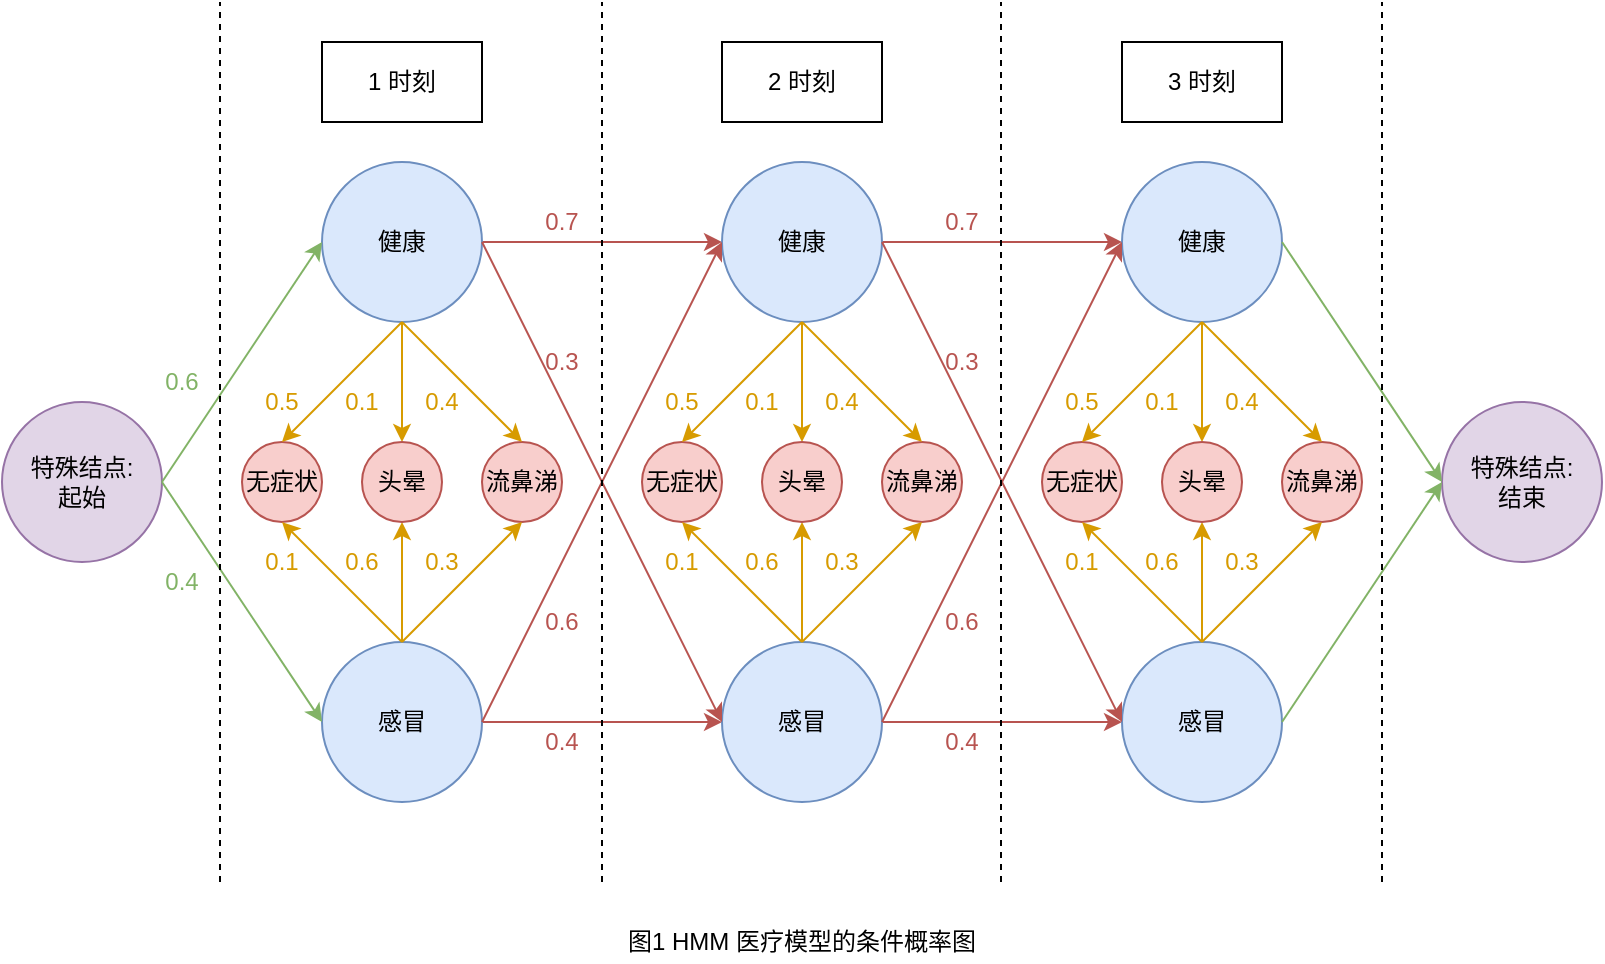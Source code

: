 <mxfile version="12.1.7" type="device" pages="4"><diagram id="mYZfZAxHVvl5CPnnyhCq" name="HMM 概率图"><mxGraphModel dx="1010" dy="579" grid="1" gridSize="10" guides="1" tooltips="1" connect="1" arrows="1" fold="1" page="1" pageScale="1" pageWidth="827" pageHeight="1169" math="0" shadow="0"><root><mxCell id="0"/><mxCell id="1" parent="0"/><mxCell id="w_JJbhRl-3kPpR-ZgyY6-7" style="edgeStyle=orthogonalEdgeStyle;rounded=0;orthogonalLoop=1;jettySize=auto;html=1;exitX=1;exitY=0.5;exitDx=0;exitDy=0;entryX=0;entryY=0.5;entryDx=0;entryDy=0;fillColor=#f8cecc;strokeColor=#b85450;" parent="1" source="w_JJbhRl-3kPpR-ZgyY6-1" target="w_JJbhRl-3kPpR-ZgyY6-3" edge="1"><mxGeometry relative="1" as="geometry"/></mxCell><mxCell id="w_JJbhRl-3kPpR-ZgyY6-33" style="edgeStyle=orthogonalEdgeStyle;rounded=0;orthogonalLoop=1;jettySize=auto;html=1;exitX=0.5;exitY=1;exitDx=0;exitDy=0;fillColor=#ffe6cc;strokeColor=#d79b00;" parent="1" source="w_JJbhRl-3kPpR-ZgyY6-1" target="w_JJbhRl-3kPpR-ZgyY6-23" edge="1"><mxGeometry relative="1" as="geometry"/></mxCell><mxCell id="w_JJbhRl-3kPpR-ZgyY6-1" value="健康" style="ellipse;whiteSpace=wrap;html=1;aspect=fixed;fillColor=#dae8fc;strokeColor=#6c8ebf;" parent="1" vertex="1"><mxGeometry x="160" y="160" width="80" height="80" as="geometry"/></mxCell><mxCell id="w_JJbhRl-3kPpR-ZgyY6-10" style="edgeStyle=orthogonalEdgeStyle;rounded=0;orthogonalLoop=1;jettySize=auto;html=1;exitX=1;exitY=0.5;exitDx=0;exitDy=0;fillColor=#f8cecc;strokeColor=#b85450;" parent="1" source="w_JJbhRl-3kPpR-ZgyY6-2" target="w_JJbhRl-3kPpR-ZgyY6-4" edge="1"><mxGeometry relative="1" as="geometry"/></mxCell><mxCell id="w_JJbhRl-3kPpR-ZgyY6-34" style="edgeStyle=orthogonalEdgeStyle;rounded=0;orthogonalLoop=1;jettySize=auto;html=1;exitX=0.5;exitY=0;exitDx=0;exitDy=0;entryX=0.5;entryY=1;entryDx=0;entryDy=0;fillColor=#ffe6cc;strokeColor=#d79b00;" parent="1" source="w_JJbhRl-3kPpR-ZgyY6-2" target="w_JJbhRl-3kPpR-ZgyY6-23" edge="1"><mxGeometry relative="1" as="geometry"/></mxCell><mxCell id="w_JJbhRl-3kPpR-ZgyY6-2" value="感冒" style="ellipse;whiteSpace=wrap;html=1;aspect=fixed;fillColor=#dae8fc;strokeColor=#6c8ebf;" parent="1" vertex="1"><mxGeometry x="160" y="400" width="80" height="80" as="geometry"/></mxCell><mxCell id="w_JJbhRl-3kPpR-ZgyY6-14" style="edgeStyle=orthogonalEdgeStyle;rounded=0;orthogonalLoop=1;jettySize=auto;html=1;exitX=1;exitY=0.5;exitDx=0;exitDy=0;entryX=0;entryY=0.5;entryDx=0;entryDy=0;fillColor=#f8cecc;strokeColor=#b85450;" parent="1" source="w_JJbhRl-3kPpR-ZgyY6-3" target="w_JJbhRl-3kPpR-ZgyY6-5" edge="1"><mxGeometry relative="1" as="geometry"/></mxCell><mxCell id="w_JJbhRl-3kPpR-ZgyY6-37" style="edgeStyle=orthogonalEdgeStyle;rounded=0;orthogonalLoop=1;jettySize=auto;html=1;exitX=0.5;exitY=1;exitDx=0;exitDy=0;fillColor=#ffe6cc;strokeColor=#d79b00;" parent="1" source="w_JJbhRl-3kPpR-ZgyY6-3" target="w_JJbhRl-3kPpR-ZgyY6-26" edge="1"><mxGeometry relative="1" as="geometry"/></mxCell><mxCell id="w_JJbhRl-3kPpR-ZgyY6-3" value="&lt;span style=&quot;white-space: normal&quot;&gt;健康&lt;/span&gt;" style="ellipse;whiteSpace=wrap;html=1;aspect=fixed;fillColor=#dae8fc;strokeColor=#6c8ebf;" parent="1" vertex="1"><mxGeometry x="360" y="160" width="80" height="80" as="geometry"/></mxCell><mxCell id="w_JJbhRl-3kPpR-ZgyY6-15" style="edgeStyle=orthogonalEdgeStyle;rounded=0;orthogonalLoop=1;jettySize=auto;html=1;exitX=1;exitY=0.5;exitDx=0;exitDy=0;entryX=0;entryY=0.5;entryDx=0;entryDy=0;fillColor=#f8cecc;strokeColor=#b85450;" parent="1" source="w_JJbhRl-3kPpR-ZgyY6-4" target="w_JJbhRl-3kPpR-ZgyY6-6" edge="1"><mxGeometry relative="1" as="geometry"/></mxCell><mxCell id="w_JJbhRl-3kPpR-ZgyY6-38" style="edgeStyle=orthogonalEdgeStyle;rounded=0;orthogonalLoop=1;jettySize=auto;html=1;exitX=0.5;exitY=0;exitDx=0;exitDy=0;entryX=0.5;entryY=1;entryDx=0;entryDy=0;fillColor=#ffe6cc;strokeColor=#d79b00;" parent="1" source="w_JJbhRl-3kPpR-ZgyY6-4" target="w_JJbhRl-3kPpR-ZgyY6-26" edge="1"><mxGeometry relative="1" as="geometry"/></mxCell><mxCell id="w_JJbhRl-3kPpR-ZgyY6-4" value="&lt;span style=&quot;white-space: normal&quot;&gt;感冒&lt;/span&gt;" style="ellipse;whiteSpace=wrap;html=1;aspect=fixed;fillColor=#dae8fc;strokeColor=#6c8ebf;" parent="1" vertex="1"><mxGeometry x="360" y="400" width="80" height="80" as="geometry"/></mxCell><mxCell id="w_JJbhRl-3kPpR-ZgyY6-39" style="edgeStyle=orthogonalEdgeStyle;rounded=0;orthogonalLoop=1;jettySize=auto;html=1;exitX=0.5;exitY=1;exitDx=0;exitDy=0;entryX=0.5;entryY=0;entryDx=0;entryDy=0;fillColor=#ffe6cc;strokeColor=#d79b00;" parent="1" source="w_JJbhRl-3kPpR-ZgyY6-5" target="w_JJbhRl-3kPpR-ZgyY6-29" edge="1"><mxGeometry relative="1" as="geometry"/></mxCell><mxCell id="w_JJbhRl-3kPpR-ZgyY6-5" value="&lt;span style=&quot;white-space: normal&quot;&gt;健康&lt;/span&gt;" style="ellipse;whiteSpace=wrap;html=1;aspect=fixed;fillColor=#dae8fc;strokeColor=#6c8ebf;" parent="1" vertex="1"><mxGeometry x="560" y="160" width="80" height="80" as="geometry"/></mxCell><mxCell id="w_JJbhRl-3kPpR-ZgyY6-40" style="edgeStyle=orthogonalEdgeStyle;rounded=0;orthogonalLoop=1;jettySize=auto;html=1;exitX=0.5;exitY=0;exitDx=0;exitDy=0;entryX=0.5;entryY=1;entryDx=0;entryDy=0;fillColor=#ffe6cc;strokeColor=#d79b00;" parent="1" source="w_JJbhRl-3kPpR-ZgyY6-6" target="w_JJbhRl-3kPpR-ZgyY6-29" edge="1"><mxGeometry relative="1" as="geometry"/></mxCell><mxCell id="w_JJbhRl-3kPpR-ZgyY6-6" value="&lt;span style=&quot;white-space: normal&quot;&gt;感冒&lt;/span&gt;" style="ellipse;whiteSpace=wrap;html=1;aspect=fixed;fillColor=#dae8fc;strokeColor=#6c8ebf;" parent="1" vertex="1"><mxGeometry x="560" y="400" width="80" height="80" as="geometry"/></mxCell><mxCell id="w_JJbhRl-3kPpR-ZgyY6-9" value="" style="endArrow=classic;html=1;entryX=0;entryY=0.5;entryDx=0;entryDy=0;exitX=1;exitY=0.5;exitDx=0;exitDy=0;fillColor=#f8cecc;strokeColor=#b85450;" parent="1" source="w_JJbhRl-3kPpR-ZgyY6-2" target="w_JJbhRl-3kPpR-ZgyY6-3" edge="1"><mxGeometry width="50" height="50" relative="1" as="geometry"><mxPoint x="240" y="400" as="sourcePoint"/><mxPoint x="290" y="350" as="targetPoint"/></mxGeometry></mxCell><mxCell id="w_JJbhRl-3kPpR-ZgyY6-11" value="" style="endArrow=classic;html=1;entryX=0;entryY=0.5;entryDx=0;entryDy=0;exitX=1;exitY=0.5;exitDx=0;exitDy=0;fillColor=#f8cecc;strokeColor=#b85450;" parent="1" source="w_JJbhRl-3kPpR-ZgyY6-4" target="w_JJbhRl-3kPpR-ZgyY6-5" edge="1"><mxGeometry width="50" height="50" relative="1" as="geometry"><mxPoint x="400" y="400" as="sourcePoint"/><mxPoint x="480" y="200" as="targetPoint"/></mxGeometry></mxCell><mxCell id="w_JJbhRl-3kPpR-ZgyY6-12" value="" style="endArrow=classic;html=1;exitX=1;exitY=0.5;exitDx=0;exitDy=0;entryX=0;entryY=0.5;entryDx=0;entryDy=0;fillColor=#f8cecc;strokeColor=#b85450;" parent="1" source="w_JJbhRl-3kPpR-ZgyY6-1" target="w_JJbhRl-3kPpR-ZgyY6-4" edge="1"><mxGeometry width="50" height="50" relative="1" as="geometry"><mxPoint x="110" y="340" as="sourcePoint"/><mxPoint x="160" y="290" as="targetPoint"/></mxGeometry></mxCell><mxCell id="w_JJbhRl-3kPpR-ZgyY6-13" value="" style="endArrow=classic;html=1;exitX=1;exitY=0.5;exitDx=0;exitDy=0;entryX=0;entryY=0.5;entryDx=0;entryDy=0;fillColor=#f8cecc;strokeColor=#b85450;" parent="1" source="w_JJbhRl-3kPpR-ZgyY6-3" target="w_JJbhRl-3kPpR-ZgyY6-6" edge="1"><mxGeometry width="50" height="50" relative="1" as="geometry"><mxPoint x="400" y="200" as="sourcePoint"/><mxPoint x="480" y="400" as="targetPoint"/></mxGeometry></mxCell><mxCell id="w_JJbhRl-3kPpR-ZgyY6-17" value="特殊结点:&lt;br&gt;起始" style="ellipse;whiteSpace=wrap;html=1;aspect=fixed;fillColor=#e1d5e7;strokeColor=#9673a6;" parent="1" vertex="1"><mxGeometry y="280" width="80" height="80" as="geometry"/></mxCell><mxCell id="w_JJbhRl-3kPpR-ZgyY6-19" value="" style="endArrow=classic;html=1;exitX=1;exitY=0.5;exitDx=0;exitDy=0;entryX=0;entryY=0.5;entryDx=0;entryDy=0;fillColor=#d5e8d4;strokeColor=#82b366;" parent="1" source="w_JJbhRl-3kPpR-ZgyY6-17" target="w_JJbhRl-3kPpR-ZgyY6-1" edge="1"><mxGeometry width="50" height="50" relative="1" as="geometry"><mxPoint x="90" y="310" as="sourcePoint"/><mxPoint x="140" y="260" as="targetPoint"/></mxGeometry></mxCell><mxCell id="w_JJbhRl-3kPpR-ZgyY6-21" value="" style="endArrow=classic;html=1;exitX=1;exitY=0.5;exitDx=0;exitDy=0;entryX=0;entryY=0.5;entryDx=0;entryDy=0;fillColor=#d5e8d4;strokeColor=#82b366;" parent="1" source="w_JJbhRl-3kPpR-ZgyY6-17" target="w_JJbhRl-3kPpR-ZgyY6-2" edge="1"><mxGeometry width="50" height="50" relative="1" as="geometry"><mxPoint x="130" y="340" as="sourcePoint"/><mxPoint x="180" y="290" as="targetPoint"/></mxGeometry></mxCell><mxCell id="w_JJbhRl-3kPpR-ZgyY6-22" value="无症状" style="ellipse;whiteSpace=wrap;html=1;aspect=fixed;fillColor=#f8cecc;strokeColor=#b85450;" parent="1" vertex="1"><mxGeometry x="120" y="300" width="40" height="40" as="geometry"/></mxCell><mxCell id="w_JJbhRl-3kPpR-ZgyY6-23" value="头晕" style="ellipse;whiteSpace=wrap;html=1;aspect=fixed;fillColor=#f8cecc;strokeColor=#b85450;" parent="1" vertex="1"><mxGeometry x="180" y="300" width="40" height="40" as="geometry"/></mxCell><mxCell id="w_JJbhRl-3kPpR-ZgyY6-24" value="流鼻涕" style="ellipse;whiteSpace=wrap;html=1;aspect=fixed;fillColor=#f8cecc;strokeColor=#b85450;" parent="1" vertex="1"><mxGeometry x="240" y="300" width="40" height="40" as="geometry"/></mxCell><mxCell id="w_JJbhRl-3kPpR-ZgyY6-25" value="无症状" style="ellipse;whiteSpace=wrap;html=1;aspect=fixed;fillColor=#f8cecc;strokeColor=#b85450;" parent="1" vertex="1"><mxGeometry x="320" y="300" width="40" height="40" as="geometry"/></mxCell><mxCell id="w_JJbhRl-3kPpR-ZgyY6-26" value="头晕" style="ellipse;whiteSpace=wrap;html=1;aspect=fixed;fillColor=#f8cecc;strokeColor=#b85450;" parent="1" vertex="1"><mxGeometry x="380" y="300" width="40" height="40" as="geometry"/></mxCell><mxCell id="w_JJbhRl-3kPpR-ZgyY6-27" value="流鼻涕" style="ellipse;whiteSpace=wrap;html=1;aspect=fixed;fillColor=#f8cecc;strokeColor=#b85450;" parent="1" vertex="1"><mxGeometry x="440" y="300" width="40" height="40" as="geometry"/></mxCell><mxCell id="w_JJbhRl-3kPpR-ZgyY6-28" value="无症状" style="ellipse;whiteSpace=wrap;html=1;aspect=fixed;fillColor=#f8cecc;strokeColor=#b85450;" parent="1" vertex="1"><mxGeometry x="520" y="300" width="40" height="40" as="geometry"/></mxCell><mxCell id="w_JJbhRl-3kPpR-ZgyY6-29" value="头晕" style="ellipse;whiteSpace=wrap;html=1;aspect=fixed;fillColor=#f8cecc;strokeColor=#b85450;" parent="1" vertex="1"><mxGeometry x="580" y="300" width="40" height="40" as="geometry"/></mxCell><mxCell id="w_JJbhRl-3kPpR-ZgyY6-30" value="流鼻涕" style="ellipse;whiteSpace=wrap;html=1;aspect=fixed;fillColor=#f8cecc;strokeColor=#b85450;" parent="1" vertex="1"><mxGeometry x="640" y="300" width="40" height="40" as="geometry"/></mxCell><mxCell id="w_JJbhRl-3kPpR-ZgyY6-31" value="" style="endArrow=classic;html=1;exitX=0.5;exitY=1;exitDx=0;exitDy=0;entryX=0.5;entryY=0;entryDx=0;entryDy=0;fillColor=#ffe6cc;strokeColor=#d79b00;" parent="1" source="w_JJbhRl-3kPpR-ZgyY6-1" target="w_JJbhRl-3kPpR-ZgyY6-22" edge="1"><mxGeometry width="50" height="50" relative="1" as="geometry"><mxPoint x="170" y="60" as="sourcePoint"/><mxPoint x="220" y="10" as="targetPoint"/></mxGeometry></mxCell><mxCell id="w_JJbhRl-3kPpR-ZgyY6-32" value="" style="endArrow=classic;html=1;exitX=0.5;exitY=1;exitDx=0;exitDy=0;entryX=0.5;entryY=0;entryDx=0;entryDy=0;fillColor=#ffe6cc;strokeColor=#d79b00;" parent="1" source="w_JJbhRl-3kPpR-ZgyY6-1" target="w_JJbhRl-3kPpR-ZgyY6-24" edge="1"><mxGeometry width="50" height="50" relative="1" as="geometry"><mxPoint x="170" y="80" as="sourcePoint"/><mxPoint x="220" y="30" as="targetPoint"/></mxGeometry></mxCell><mxCell id="w_JJbhRl-3kPpR-ZgyY6-35" value="" style="endArrow=classic;html=1;exitX=0.5;exitY=0;exitDx=0;exitDy=0;entryX=0.5;entryY=1;entryDx=0;entryDy=0;fillColor=#ffe6cc;strokeColor=#d79b00;" parent="1" source="w_JJbhRl-3kPpR-ZgyY6-2" target="w_JJbhRl-3kPpR-ZgyY6-22" edge="1"><mxGeometry width="50" height="50" relative="1" as="geometry"><mxPoint x="60" y="150" as="sourcePoint"/><mxPoint x="110" y="100" as="targetPoint"/></mxGeometry></mxCell><mxCell id="w_JJbhRl-3kPpR-ZgyY6-36" value="" style="endArrow=classic;html=1;exitX=0.5;exitY=0;exitDx=0;exitDy=0;entryX=0.5;entryY=1;entryDx=0;entryDy=0;fillColor=#ffe6cc;strokeColor=#d79b00;" parent="1" source="w_JJbhRl-3kPpR-ZgyY6-2" target="w_JJbhRl-3kPpR-ZgyY6-24" edge="1"><mxGeometry width="50" height="50" relative="1" as="geometry"><mxPoint x="90" y="120" as="sourcePoint"/><mxPoint x="140" y="70" as="targetPoint"/></mxGeometry></mxCell><mxCell id="w_JJbhRl-3kPpR-ZgyY6-41" value="" style="endArrow=classic;html=1;exitX=0.5;exitY=1;exitDx=0;exitDy=0;entryX=0.5;entryY=0;entryDx=0;entryDy=0;fillColor=#ffe6cc;strokeColor=#d79b00;" parent="1" source="w_JJbhRl-3kPpR-ZgyY6-3" target="w_JJbhRl-3kPpR-ZgyY6-25" edge="1"><mxGeometry width="50" height="50" relative="1" as="geometry"><mxPoint x="210" y="250" as="sourcePoint"/><mxPoint x="150" y="310" as="targetPoint"/></mxGeometry></mxCell><mxCell id="w_JJbhRl-3kPpR-ZgyY6-42" value="" style="endArrow=classic;html=1;exitX=0.5;exitY=1;exitDx=0;exitDy=0;entryX=0.5;entryY=0;entryDx=0;entryDy=0;fillColor=#ffe6cc;strokeColor=#d79b00;" parent="1" source="w_JJbhRl-3kPpR-ZgyY6-5" target="w_JJbhRl-3kPpR-ZgyY6-28" edge="1"><mxGeometry width="50" height="50" relative="1" as="geometry"><mxPoint x="220" y="260" as="sourcePoint"/><mxPoint x="160" y="320" as="targetPoint"/></mxGeometry></mxCell><mxCell id="w_JJbhRl-3kPpR-ZgyY6-43" value="" style="endArrow=classic;html=1;exitX=0.5;exitY=1;exitDx=0;exitDy=0;entryX=0.5;entryY=0;entryDx=0;entryDy=0;fillColor=#ffe6cc;strokeColor=#d79b00;" parent="1" source="w_JJbhRl-3kPpR-ZgyY6-3" target="w_JJbhRl-3kPpR-ZgyY6-27" edge="1"><mxGeometry width="50" height="50" relative="1" as="geometry"><mxPoint x="230" y="270" as="sourcePoint"/><mxPoint x="170" y="330" as="targetPoint"/></mxGeometry></mxCell><mxCell id="w_JJbhRl-3kPpR-ZgyY6-44" value="" style="endArrow=classic;html=1;exitX=0.5;exitY=1;exitDx=0;exitDy=0;entryX=0.5;entryY=0;entryDx=0;entryDy=0;fillColor=#ffe6cc;strokeColor=#d79b00;" parent="1" source="w_JJbhRl-3kPpR-ZgyY6-5" target="w_JJbhRl-3kPpR-ZgyY6-30" edge="1"><mxGeometry width="50" height="50" relative="1" as="geometry"><mxPoint x="240" y="280" as="sourcePoint"/><mxPoint x="180" y="340" as="targetPoint"/></mxGeometry></mxCell><mxCell id="w_JJbhRl-3kPpR-ZgyY6-45" value="" style="endArrow=classic;html=1;exitX=0.5;exitY=0;exitDx=0;exitDy=0;entryX=0.5;entryY=1;entryDx=0;entryDy=0;fillColor=#ffe6cc;strokeColor=#d79b00;" parent="1" source="w_JJbhRl-3kPpR-ZgyY6-4" target="w_JJbhRl-3kPpR-ZgyY6-25" edge="1"><mxGeometry width="50" height="50" relative="1" as="geometry"><mxPoint x="210" y="410" as="sourcePoint"/><mxPoint x="150" y="350" as="targetPoint"/></mxGeometry></mxCell><mxCell id="w_JJbhRl-3kPpR-ZgyY6-46" value="" style="endArrow=classic;html=1;exitX=0.5;exitY=0;exitDx=0;exitDy=0;entryX=0.5;entryY=1;entryDx=0;entryDy=0;fillColor=#ffe6cc;strokeColor=#d79b00;" parent="1" source="w_JJbhRl-3kPpR-ZgyY6-4" target="w_JJbhRl-3kPpR-ZgyY6-27" edge="1"><mxGeometry width="50" height="50" relative="1" as="geometry"><mxPoint x="220" y="420" as="sourcePoint"/><mxPoint x="160" y="360" as="targetPoint"/></mxGeometry></mxCell><mxCell id="w_JJbhRl-3kPpR-ZgyY6-47" value="" style="endArrow=classic;html=1;exitX=0.5;exitY=0;exitDx=0;exitDy=0;entryX=0.5;entryY=1;entryDx=0;entryDy=0;fillColor=#ffe6cc;strokeColor=#d79b00;" parent="1" source="w_JJbhRl-3kPpR-ZgyY6-6" target="w_JJbhRl-3kPpR-ZgyY6-28" edge="1"><mxGeometry width="50" height="50" relative="1" as="geometry"><mxPoint x="230" y="430" as="sourcePoint"/><mxPoint x="170" y="370" as="targetPoint"/></mxGeometry></mxCell><mxCell id="w_JJbhRl-3kPpR-ZgyY6-48" value="" style="endArrow=classic;html=1;exitX=0.5;exitY=0;exitDx=0;exitDy=0;entryX=0.5;entryY=1;entryDx=0;entryDy=0;fillColor=#ffe6cc;strokeColor=#d79b00;" parent="1" source="w_JJbhRl-3kPpR-ZgyY6-6" target="w_JJbhRl-3kPpR-ZgyY6-30" edge="1"><mxGeometry width="50" height="50" relative="1" as="geometry"><mxPoint x="240" y="440" as="sourcePoint"/><mxPoint x="180" y="380" as="targetPoint"/></mxGeometry></mxCell><mxCell id="w_JJbhRl-3kPpR-ZgyY6-49" value="特殊结点:&lt;br&gt;结束" style="ellipse;whiteSpace=wrap;html=1;aspect=fixed;fillColor=#e1d5e7;strokeColor=#9673a6;" parent="1" vertex="1"><mxGeometry x="720" y="280" width="80" height="80" as="geometry"/></mxCell><mxCell id="w_JJbhRl-3kPpR-ZgyY6-51" value="" style="endArrow=classic;html=1;exitX=1;exitY=0.5;exitDx=0;exitDy=0;fillColor=#d5e8d4;strokeColor=#82b366;" parent="1" source="w_JJbhRl-3kPpR-ZgyY6-5" edge="1"><mxGeometry width="50" height="50" relative="1" as="geometry"><mxPoint x="90" y="330" as="sourcePoint"/><mxPoint x="720" y="320" as="targetPoint"/></mxGeometry></mxCell><mxCell id="w_JJbhRl-3kPpR-ZgyY6-52" value="" style="endArrow=classic;html=1;exitX=1;exitY=0.5;exitDx=0;exitDy=0;entryX=0;entryY=0.5;entryDx=0;entryDy=0;fillColor=#d5e8d4;strokeColor=#82b366;" parent="1" source="w_JJbhRl-3kPpR-ZgyY6-6" target="w_JJbhRl-3kPpR-ZgyY6-49" edge="1"><mxGeometry width="50" height="50" relative="1" as="geometry"><mxPoint x="100" y="340" as="sourcePoint"/><mxPoint x="180" y="220" as="targetPoint"/></mxGeometry></mxCell><mxCell id="w_JJbhRl-3kPpR-ZgyY6-53" value="" style="endArrow=none;dashed=1;html=1;" parent="1" edge="1"><mxGeometry width="50" height="50" relative="1" as="geometry"><mxPoint x="300" y="520" as="sourcePoint"/><mxPoint x="300" y="80" as="targetPoint"/></mxGeometry></mxCell><mxCell id="w_JJbhRl-3kPpR-ZgyY6-54" value="" style="endArrow=none;dashed=1;html=1;" parent="1" edge="1"><mxGeometry width="50" height="50" relative="1" as="geometry"><mxPoint x="499.5" y="520" as="sourcePoint"/><mxPoint x="499.5" y="80" as="targetPoint"/></mxGeometry></mxCell><mxCell id="w_JJbhRl-3kPpR-ZgyY6-55" value="0.6" style="text;html=1;strokeColor=none;fillColor=none;align=center;verticalAlign=middle;whiteSpace=wrap;rounded=0;fontColor=#82B366;" parent="1" vertex="1"><mxGeometry x="70" y="260" width="40" height="20" as="geometry"/></mxCell><mxCell id="w_JJbhRl-3kPpR-ZgyY6-56" value="&lt;font color=&quot;#82b366&quot;&gt;0.4&lt;/font&gt;" style="text;html=1;strokeColor=none;fillColor=none;align=center;verticalAlign=middle;whiteSpace=wrap;rounded=0;" parent="1" vertex="1"><mxGeometry x="70" y="360" width="40" height="20" as="geometry"/></mxCell><mxCell id="w_JJbhRl-3kPpR-ZgyY6-57" value="0.5" style="text;html=1;strokeColor=none;fillColor=none;align=center;verticalAlign=middle;whiteSpace=wrap;rounded=0;fontColor=#D79B00;" parent="1" vertex="1"><mxGeometry x="120" y="270" width="40" height="20" as="geometry"/></mxCell><mxCell id="w_JJbhRl-3kPpR-ZgyY6-59" value="0.1" style="text;html=1;strokeColor=none;fillColor=none;align=center;verticalAlign=middle;whiteSpace=wrap;rounded=0;fontColor=#D79B00;" parent="1" vertex="1"><mxGeometry x="160" y="270" width="40" height="20" as="geometry"/></mxCell><mxCell id="w_JJbhRl-3kPpR-ZgyY6-60" value="0.4" style="text;html=1;strokeColor=none;fillColor=none;align=center;verticalAlign=middle;whiteSpace=wrap;rounded=0;fontColor=#D79B00;" parent="1" vertex="1"><mxGeometry x="200" y="270" width="40" height="20" as="geometry"/></mxCell><mxCell id="w_JJbhRl-3kPpR-ZgyY6-61" value="0.1" style="text;html=1;strokeColor=none;fillColor=none;align=center;verticalAlign=middle;whiteSpace=wrap;rounded=0;fontColor=#D79B00;" parent="1" vertex="1"><mxGeometry x="120" y="350" width="40" height="20" as="geometry"/></mxCell><mxCell id="w_JJbhRl-3kPpR-ZgyY6-62" value="0.6" style="text;html=1;strokeColor=none;fillColor=none;align=center;verticalAlign=middle;whiteSpace=wrap;rounded=0;fontColor=#D79B00;" parent="1" vertex="1"><mxGeometry x="160" y="350" width="40" height="20" as="geometry"/></mxCell><mxCell id="w_JJbhRl-3kPpR-ZgyY6-63" value="0.3" style="text;html=1;strokeColor=none;fillColor=none;align=center;verticalAlign=middle;whiteSpace=wrap;rounded=0;fontColor=#D79B00;" parent="1" vertex="1"><mxGeometry x="200" y="350" width="40" height="20" as="geometry"/></mxCell><mxCell id="w_JJbhRl-3kPpR-ZgyY6-77" value="0.5" style="text;html=1;strokeColor=none;fillColor=none;align=center;verticalAlign=middle;whiteSpace=wrap;rounded=0;fontColor=#D79B00;" parent="1" vertex="1"><mxGeometry x="320" y="270" width="40" height="20" as="geometry"/></mxCell><mxCell id="w_JJbhRl-3kPpR-ZgyY6-78" value="0.1" style="text;html=1;strokeColor=none;fillColor=none;align=center;verticalAlign=middle;whiteSpace=wrap;rounded=0;fontColor=#D79B00;" parent="1" vertex="1"><mxGeometry x="360" y="270" width="40" height="20" as="geometry"/></mxCell><mxCell id="w_JJbhRl-3kPpR-ZgyY6-79" value="0.4" style="text;html=1;strokeColor=none;fillColor=none;align=center;verticalAlign=middle;whiteSpace=wrap;rounded=0;fontColor=#D79B00;" parent="1" vertex="1"><mxGeometry x="400" y="270" width="40" height="20" as="geometry"/></mxCell><mxCell id="w_JJbhRl-3kPpR-ZgyY6-80" value="0.1" style="text;html=1;strokeColor=none;fillColor=none;align=center;verticalAlign=middle;whiteSpace=wrap;rounded=0;fontColor=#D79B00;" parent="1" vertex="1"><mxGeometry x="320" y="350" width="40" height="20" as="geometry"/></mxCell><mxCell id="w_JJbhRl-3kPpR-ZgyY6-81" value="0.6" style="text;html=1;strokeColor=none;fillColor=none;align=center;verticalAlign=middle;whiteSpace=wrap;rounded=0;fontColor=#D79B00;" parent="1" vertex="1"><mxGeometry x="360" y="350" width="40" height="20" as="geometry"/></mxCell><mxCell id="w_JJbhRl-3kPpR-ZgyY6-82" value="0.3" style="text;html=1;strokeColor=none;fillColor=none;align=center;verticalAlign=middle;whiteSpace=wrap;rounded=0;fontColor=#D79B00;" parent="1" vertex="1"><mxGeometry x="400" y="350" width="40" height="20" as="geometry"/></mxCell><mxCell id="w_JJbhRl-3kPpR-ZgyY6-89" value="0.5" style="text;html=1;strokeColor=none;fillColor=none;align=center;verticalAlign=middle;whiteSpace=wrap;rounded=0;fontColor=#D79B00;" parent="1" vertex="1"><mxGeometry x="520" y="270" width="40" height="20" as="geometry"/></mxCell><mxCell id="w_JJbhRl-3kPpR-ZgyY6-90" value="0.1" style="text;html=1;strokeColor=none;fillColor=none;align=center;verticalAlign=middle;whiteSpace=wrap;rounded=0;fontColor=#D79B00;" parent="1" vertex="1"><mxGeometry x="560" y="270" width="40" height="20" as="geometry"/></mxCell><mxCell id="w_JJbhRl-3kPpR-ZgyY6-91" value="0.4" style="text;html=1;strokeColor=none;fillColor=none;align=center;verticalAlign=middle;whiteSpace=wrap;rounded=0;fontColor=#D79B00;" parent="1" vertex="1"><mxGeometry x="600" y="270" width="40" height="20" as="geometry"/></mxCell><mxCell id="w_JJbhRl-3kPpR-ZgyY6-92" value="0.1" style="text;html=1;strokeColor=none;fillColor=none;align=center;verticalAlign=middle;whiteSpace=wrap;rounded=0;fontColor=#D79B00;" parent="1" vertex="1"><mxGeometry x="520" y="350" width="40" height="20" as="geometry"/></mxCell><mxCell id="w_JJbhRl-3kPpR-ZgyY6-93" value="0.6" style="text;html=1;strokeColor=none;fillColor=none;align=center;verticalAlign=middle;whiteSpace=wrap;rounded=0;fontColor=#D79B00;" parent="1" vertex="1"><mxGeometry x="560" y="350" width="40" height="20" as="geometry"/></mxCell><mxCell id="w_JJbhRl-3kPpR-ZgyY6-94" value="0.3" style="text;html=1;strokeColor=none;fillColor=none;align=center;verticalAlign=middle;whiteSpace=wrap;rounded=0;fontColor=#D79B00;" parent="1" vertex="1"><mxGeometry x="600" y="350" width="40" height="20" as="geometry"/></mxCell><mxCell id="w_JJbhRl-3kPpR-ZgyY6-95" value="" style="endArrow=none;dashed=1;html=1;" parent="1" edge="1"><mxGeometry width="50" height="50" relative="1" as="geometry"><mxPoint x="109" y="520" as="sourcePoint"/><mxPoint x="109" y="80" as="targetPoint"/></mxGeometry></mxCell><mxCell id="w_JJbhRl-3kPpR-ZgyY6-96" value="" style="endArrow=none;dashed=1;html=1;" parent="1" edge="1"><mxGeometry width="50" height="50" relative="1" as="geometry"><mxPoint x="690" y="520" as="sourcePoint"/><mxPoint x="690" y="80" as="targetPoint"/></mxGeometry></mxCell><mxCell id="w_JJbhRl-3kPpR-ZgyY6-97" value="0.7" style="text;html=1;strokeColor=none;fillColor=none;align=center;verticalAlign=middle;whiteSpace=wrap;rounded=0;fontColor=#B85450;" parent="1" vertex="1"><mxGeometry x="260" y="180" width="40" height="20" as="geometry"/></mxCell><mxCell id="w_JJbhRl-3kPpR-ZgyY6-98" value="0.3" style="text;html=1;strokeColor=none;fillColor=none;align=center;verticalAlign=middle;whiteSpace=wrap;rounded=0;fontColor=#B85450;" parent="1" vertex="1"><mxGeometry x="260" y="250" width="40" height="20" as="geometry"/></mxCell><mxCell id="w_JJbhRl-3kPpR-ZgyY6-99" value="0.6" style="text;html=1;strokeColor=none;fillColor=none;align=center;verticalAlign=middle;whiteSpace=wrap;rounded=0;fontColor=#B85450;" parent="1" vertex="1"><mxGeometry x="260" y="380" width="40" height="20" as="geometry"/></mxCell><mxCell id="w_JJbhRl-3kPpR-ZgyY6-100" value="0.4" style="text;html=1;strokeColor=none;fillColor=none;align=center;verticalAlign=middle;whiteSpace=wrap;rounded=0;fontColor=#B85450;" parent="1" vertex="1"><mxGeometry x="260" y="440" width="40" height="20" as="geometry"/></mxCell><mxCell id="w_JJbhRl-3kPpR-ZgyY6-101" value="0.7" style="text;html=1;strokeColor=none;fillColor=none;align=center;verticalAlign=middle;whiteSpace=wrap;rounded=0;fontColor=#B85450;" parent="1" vertex="1"><mxGeometry x="460" y="180" width="40" height="20" as="geometry"/></mxCell><mxCell id="w_JJbhRl-3kPpR-ZgyY6-102" value="0.3" style="text;html=1;strokeColor=none;fillColor=none;align=center;verticalAlign=middle;whiteSpace=wrap;rounded=0;fontColor=#B85450;" parent="1" vertex="1"><mxGeometry x="460" y="250" width="40" height="20" as="geometry"/></mxCell><mxCell id="w_JJbhRl-3kPpR-ZgyY6-103" value="0.6" style="text;html=1;strokeColor=none;fillColor=none;align=center;verticalAlign=middle;whiteSpace=wrap;rounded=0;fontColor=#B85450;" parent="1" vertex="1"><mxGeometry x="460" y="380" width="40" height="20" as="geometry"/></mxCell><mxCell id="w_JJbhRl-3kPpR-ZgyY6-104" value="0.4" style="text;html=1;strokeColor=none;fillColor=none;align=center;verticalAlign=middle;whiteSpace=wrap;rounded=0;fontColor=#B85450;" parent="1" vertex="1"><mxGeometry x="460" y="440" width="40" height="20" as="geometry"/></mxCell><mxCell id="w_JJbhRl-3kPpR-ZgyY6-106" value="1 时刻" style="rounded=0;whiteSpace=wrap;html=1;fontColor=#000000;" parent="1" vertex="1"><mxGeometry x="160" y="100" width="80" height="40" as="geometry"/></mxCell><mxCell id="w_JJbhRl-3kPpR-ZgyY6-107" value="2 时刻" style="rounded=0;whiteSpace=wrap;html=1;fontColor=#000000;" parent="1" vertex="1"><mxGeometry x="360" y="100" width="80" height="40" as="geometry"/></mxCell><mxCell id="w_JJbhRl-3kPpR-ZgyY6-108" value="3 时刻" style="rounded=0;whiteSpace=wrap;html=1;fontColor=#000000;" parent="1" vertex="1"><mxGeometry x="560" y="100" width="80" height="40" as="geometry"/></mxCell><mxCell id="SGitE9bIx0QHuZ64zdNu-1" value="图1 HMM 医疗模型的条件概率图" style="text;html=1;strokeColor=none;fillColor=none;align=center;verticalAlign=middle;whiteSpace=wrap;rounded=0;" parent="1" vertex="1"><mxGeometry x="285" y="540" width="230" height="20" as="geometry"/></mxCell></root></mxGraphModel></diagram><diagram id="--NM7OzHBcy3U905c9xp" name="DP 概念图"><mxGraphModel dx="1024" dy="593" grid="1" gridSize="10" guides="1" tooltips="1" connect="1" arrows="1" fold="1" page="1" pageScale="1" pageWidth="827" pageHeight="1169" math="0" shadow="0"><root><mxCell id="jPLcMYH64PEcL8SrwWF4-0"/><mxCell id="jPLcMYH64PEcL8SrwWF4-1" parent="jPLcMYH64PEcL8SrwWF4-0"/><mxCell id="jPLcMYH64PEcL8SrwWF4-2" value="&lt;b&gt;&lt;font style=&quot;font-size: 20px&quot;&gt;D&lt;/font&gt;&lt;/b&gt;" style="ellipse;whiteSpace=wrap;html=1;aspect=fixed;fillColor=#dae8fc;strokeColor=#6c8ebf;" parent="jPLcMYH64PEcL8SrwWF4-1" vertex="1"><mxGeometry x="400" y="160" width="80" height="80" as="geometry"/></mxCell><mxCell id="jPLcMYH64PEcL8SrwWF4-6" style="edgeStyle=orthogonalEdgeStyle;rounded=0;orthogonalLoop=1;jettySize=auto;html=1;exitX=1;exitY=0.5;exitDx=0;exitDy=0;entryX=0;entryY=0.5;entryDx=0;entryDy=0;" parent="jPLcMYH64PEcL8SrwWF4-1" source="jPLcMYH64PEcL8SrwWF4-3" target="jPLcMYH64PEcL8SrwWF4-2" edge="1"><mxGeometry relative="1" as="geometry"/></mxCell><mxCell id="jPLcMYH64PEcL8SrwWF4-3" value="&lt;b&gt;&lt;font style=&quot;font-size: 20px&quot;&gt;A&lt;/font&gt;&lt;/b&gt;" style="ellipse;whiteSpace=wrap;html=1;aspect=fixed;fillColor=#dae8fc;strokeColor=#6c8ebf;" parent="jPLcMYH64PEcL8SrwWF4-1" vertex="1"><mxGeometry x="240" y="160" width="80" height="80" as="geometry"/></mxCell><mxCell id="jPLcMYH64PEcL8SrwWF4-4" value="&lt;b&gt;&lt;font style=&quot;font-size: 20px&quot;&gt;B&lt;/font&gt;&lt;/b&gt;" style="ellipse;whiteSpace=wrap;html=1;aspect=fixed;fillColor=#dae8fc;strokeColor=#6c8ebf;" parent="jPLcMYH64PEcL8SrwWF4-1" vertex="1"><mxGeometry x="240" y="280" width="80" height="80" as="geometry"/></mxCell><mxCell id="jPLcMYH64PEcL8SrwWF4-5" value="&lt;b&gt;&lt;font style=&quot;font-size: 20px&quot;&gt;C&lt;/font&gt;&lt;/b&gt;" style="ellipse;whiteSpace=wrap;html=1;aspect=fixed;fillColor=#dae8fc;strokeColor=#6c8ebf;" parent="jPLcMYH64PEcL8SrwWF4-1" vertex="1"><mxGeometry x="240" y="400" width="80" height="80" as="geometry"/></mxCell><mxCell id="jPLcMYH64PEcL8SrwWF4-7" value="" style="endArrow=classic;html=1;exitX=1;exitY=0.5;exitDx=0;exitDy=0;" parent="jPLcMYH64PEcL8SrwWF4-1" source="jPLcMYH64PEcL8SrwWF4-4" edge="1"><mxGeometry width="50" height="50" relative="1" as="geometry"><mxPoint x="370" y="320" as="sourcePoint"/><mxPoint x="400" y="200" as="targetPoint"/></mxGeometry></mxCell><mxCell id="jPLcMYH64PEcL8SrwWF4-8" value="" style="endArrow=classic;html=1;exitX=1;exitY=0.5;exitDx=0;exitDy=0;entryX=0;entryY=0.5;entryDx=0;entryDy=0;" parent="jPLcMYH64PEcL8SrwWF4-1" source="jPLcMYH64PEcL8SrwWF4-5" target="jPLcMYH64PEcL8SrwWF4-2" edge="1"><mxGeometry width="50" height="50" relative="1" as="geometry"><mxPoint x="360" y="420" as="sourcePoint"/><mxPoint x="410" y="370" as="targetPoint"/></mxGeometry></mxCell><mxCell id="jPLcMYH64PEcL8SrwWF4-9" value="" style="endArrow=none;dashed=1;html=1;" parent="jPLcMYH64PEcL8SrwWF4-1" edge="1"><mxGeometry width="50" height="50" relative="1" as="geometry"><mxPoint x="360" y="520" as="sourcePoint"/><mxPoint x="360" y="40" as="targetPoint"/></mxGeometry></mxCell><mxCell id="jPLcMYH64PEcL8SrwWF4-10" value="t - 1 时刻" style="rounded=0;whiteSpace=wrap;html=1;" parent="jPLcMYH64PEcL8SrwWF4-1" vertex="1"><mxGeometry x="240" y="80" width="80" height="40" as="geometry"/></mxCell><mxCell id="jPLcMYH64PEcL8SrwWF4-11" value="t 时刻" style="rounded=0;whiteSpace=wrap;html=1;" parent="jPLcMYH64PEcL8SrwWF4-1" vertex="1"><mxGeometry x="400" y="80" width="80" height="40" as="geometry"/></mxCell><mxCell id="jPLcMYH64PEcL8SrwWF4-12" value="a" style="text;html=1;strokeColor=none;fillColor=none;align=center;verticalAlign=middle;whiteSpace=wrap;rounded=0;" parent="jPLcMYH64PEcL8SrwWF4-1" vertex="1"><mxGeometry x="320" y="180" width="40" height="20" as="geometry"/></mxCell><mxCell id="jPLcMYH64PEcL8SrwWF4-13" value="b" style="text;html=1;strokeColor=none;fillColor=none;align=center;verticalAlign=middle;whiteSpace=wrap;rounded=0;" parent="jPLcMYH64PEcL8SrwWF4-1" vertex="1"><mxGeometry x="320" y="260" width="40" height="20" as="geometry"/></mxCell><mxCell id="jPLcMYH64PEcL8SrwWF4-14" value="c" style="text;html=1;strokeColor=none;fillColor=none;align=center;verticalAlign=middle;whiteSpace=wrap;rounded=0;" parent="jPLcMYH64PEcL8SrwWF4-1" vertex="1"><mxGeometry x="320" y="340" width="40" height="20" as="geometry"/></mxCell><mxCell id="k-p6IEu38X7O-qGerjEl-0" value="图2 前向算法和维特比算法核心思想理解图&amp;nbsp;" style="text;html=1;strokeColor=none;fillColor=none;align=center;verticalAlign=middle;whiteSpace=wrap;rounded=0;" parent="jPLcMYH64PEcL8SrwWF4-1" vertex="1"><mxGeometry x="220" y="540" width="280" height="20" as="geometry"/></mxCell></root></mxGraphModel></diagram><diagram id="AdnO-zdIVZ_Yo8ExJupc" name="BertModel"><mxGraphModel dx="1024" dy="593" grid="1" gridSize="10" guides="1" tooltips="1" connect="1" arrows="1" fold="1" page="1" pageScale="1" pageWidth="827" pageHeight="1169" math="0" shadow="0"><root><mxCell id="cv-mP2ecFqoPy3kli1fH-0"/><mxCell id="cv-mP2ecFqoPy3kli1fH-1" parent="cv-mP2ecFqoPy3kli1fH-0"/><mxCell id="cv-mP2ecFqoPy3kli1fH-2" value="BertEmbeddings" style="rounded=0;whiteSpace=wrap;html=1;fillColor=#dae8fc;strokeColor=#6c8ebf;" parent="cv-mP2ecFqoPy3kli1fH-1" vertex="1"><mxGeometry x="160" y="160" width="120" height="40" as="geometry"/></mxCell><mxCell id="cv-mP2ecFqoPy3kli1fH-15" style="edgeStyle=orthogonalEdgeStyle;rounded=0;orthogonalLoop=1;jettySize=auto;html=1;exitX=1;exitY=0.5;exitDx=0;exitDy=0;entryX=0;entryY=0.5;entryDx=0;entryDy=0;" parent="cv-mP2ecFqoPy3kli1fH-1" source="cv-mP2ecFqoPy3kli1fH-3" target="cv-mP2ecFqoPy3kli1fH-6" edge="1"><mxGeometry relative="1" as="geometry"/></mxCell><mxCell id="cv-mP2ecFqoPy3kli1fH-25" style="edgeStyle=orthogonalEdgeStyle;rounded=0;orthogonalLoop=1;jettySize=auto;html=1;exitX=0.5;exitY=1;exitDx=0;exitDy=0;entryX=0;entryY=0.5;entryDx=0;entryDy=0;fillColor=#d5e8d4;strokeColor=#82b366;" parent="cv-mP2ecFqoPy3kli1fH-1" source="cv-mP2ecFqoPy3kli1fH-3" target="cv-mP2ecFqoPy3kli1fH-24" edge="1"><mxGeometry relative="1" as="geometry"/></mxCell><mxCell id="cv-mP2ecFqoPy3kli1fH-3" value="BertEncoder" style="rounded=0;whiteSpace=wrap;html=1;fillColor=#dae8fc;strokeColor=#6c8ebf;" parent="cv-mP2ecFqoPy3kli1fH-1" vertex="1"><mxGeometry x="160" y="280" width="120" height="40" as="geometry"/></mxCell><mxCell id="cv-mP2ecFqoPy3kli1fH-12" style="edgeStyle=orthogonalEdgeStyle;rounded=0;orthogonalLoop=1;jettySize=auto;html=1;exitX=1;exitY=0.5;exitDx=0;exitDy=0;entryX=0;entryY=0.5;entryDx=0;entryDy=0;" parent="cv-mP2ecFqoPy3kli1fH-1" source="cv-mP2ecFqoPy3kli1fH-4" target="cv-mP2ecFqoPy3kli1fH-2" edge="1"><mxGeometry relative="1" as="geometry"/></mxCell><mxCell id="cv-mP2ecFqoPy3kli1fH-13" style="edgeStyle=orthogonalEdgeStyle;rounded=0;orthogonalLoop=1;jettySize=auto;html=1;exitX=1;exitY=0.5;exitDx=0;exitDy=0;entryX=0;entryY=0.5;entryDx=0;entryDy=0;" parent="cv-mP2ecFqoPy3kli1fH-1" source="cv-mP2ecFqoPy3kli1fH-4" target="cv-mP2ecFqoPy3kli1fH-3" edge="1"><mxGeometry relative="1" as="geometry"/></mxCell><mxCell id="cv-mP2ecFqoPy3kli1fH-14" style="edgeStyle=orthogonalEdgeStyle;rounded=0;orthogonalLoop=1;jettySize=auto;html=1;exitX=1;exitY=0.5;exitDx=0;exitDy=0;entryX=0;entryY=0.5;entryDx=0;entryDy=0;" parent="cv-mP2ecFqoPy3kli1fH-1" source="cv-mP2ecFqoPy3kli1fH-4" target="cv-mP2ecFqoPy3kli1fH-5" edge="1"><mxGeometry relative="1" as="geometry"/></mxCell><mxCell id="cv-mP2ecFqoPy3kli1fH-60" style="edgeStyle=orthogonalEdgeStyle;rounded=0;orthogonalLoop=1;jettySize=auto;html=1;exitX=0.5;exitY=1;exitDx=0;exitDy=0;entryX=0.5;entryY=0;entryDx=0;entryDy=0;fillColor=#d5e8d4;strokeColor=#82b366;" parent="cv-mP2ecFqoPy3kli1fH-1" source="cv-mP2ecFqoPy3kli1fH-4" target="cv-mP2ecFqoPy3kli1fH-59" edge="1"><mxGeometry relative="1" as="geometry"><Array as="points"><mxPoint x="60" y="340"/><mxPoint x="60" y="340"/></Array></mxGeometry></mxCell><mxCell id="cv-mP2ecFqoPy3kli1fH-4" value="BertModel" style="rounded=0;whiteSpace=wrap;html=1;fillColor=#dae8fc;strokeColor=#6c8ebf;" parent="cv-mP2ecFqoPy3kli1fH-1" vertex="1"><mxGeometry y="280" width="120" height="40" as="geometry"/></mxCell><mxCell id="cv-mP2ecFqoPy3kli1fH-5" value="BertPooler" style="rounded=0;whiteSpace=wrap;html=1;fillColor=#dae8fc;strokeColor=#6c8ebf;" parent="cv-mP2ecFqoPy3kli1fH-1" vertex="1"><mxGeometry x="160" y="400" width="120" height="40" as="geometry"/></mxCell><mxCell id="cv-mP2ecFqoPy3kli1fH-16" style="edgeStyle=orthogonalEdgeStyle;rounded=0;orthogonalLoop=1;jettySize=auto;html=1;exitX=1;exitY=0.5;exitDx=0;exitDy=0;entryX=0;entryY=0.5;entryDx=0;entryDy=0;" parent="cv-mP2ecFqoPy3kli1fH-1" source="cv-mP2ecFqoPy3kli1fH-6" target="cv-mP2ecFqoPy3kli1fH-7" edge="1"><mxGeometry relative="1" as="geometry"/></mxCell><mxCell id="cv-mP2ecFqoPy3kli1fH-17" style="edgeStyle=orthogonalEdgeStyle;rounded=0;orthogonalLoop=1;jettySize=auto;html=1;exitX=1;exitY=0.5;exitDx=0;exitDy=0;entryX=0;entryY=0.5;entryDx=0;entryDy=0;" parent="cv-mP2ecFqoPy3kli1fH-1" source="cv-mP2ecFqoPy3kli1fH-6" target="cv-mP2ecFqoPy3kli1fH-8" edge="1"><mxGeometry relative="1" as="geometry"/></mxCell><mxCell id="cv-mP2ecFqoPy3kli1fH-18" style="edgeStyle=orthogonalEdgeStyle;rounded=0;orthogonalLoop=1;jettySize=auto;html=1;exitX=1;exitY=0.5;exitDx=0;exitDy=0;entryX=0;entryY=0.5;entryDx=0;entryDy=0;" parent="cv-mP2ecFqoPy3kli1fH-1" source="cv-mP2ecFqoPy3kli1fH-6" target="cv-mP2ecFqoPy3kli1fH-9" edge="1"><mxGeometry relative="1" as="geometry"/></mxCell><mxCell id="cv-mP2ecFqoPy3kli1fH-27" style="edgeStyle=orthogonalEdgeStyle;rounded=0;orthogonalLoop=1;jettySize=auto;html=1;exitX=0.5;exitY=0;exitDx=0;exitDy=0;entryX=1;entryY=0.5;entryDx=0;entryDy=0;fillColor=#d5e8d4;strokeColor=#82b366;" parent="cv-mP2ecFqoPy3kli1fH-1" source="cv-mP2ecFqoPy3kli1fH-6" target="cv-mP2ecFqoPy3kli1fH-26" edge="1"><mxGeometry relative="1" as="geometry"/></mxCell><mxCell id="cv-mP2ecFqoPy3kli1fH-6" value="BertLayer" style="rounded=0;whiteSpace=wrap;html=1;fillColor=#dae8fc;strokeColor=#6c8ebf;" parent="cv-mP2ecFqoPy3kli1fH-1" vertex="1"><mxGeometry x="320" y="280" width="120" height="40" as="geometry"/></mxCell><mxCell id="cv-mP2ecFqoPy3kli1fH-19" style="edgeStyle=orthogonalEdgeStyle;rounded=0;orthogonalLoop=1;jettySize=auto;html=1;exitX=1;exitY=0.5;exitDx=0;exitDy=0;entryX=0;entryY=0.5;entryDx=0;entryDy=0;" parent="cv-mP2ecFqoPy3kli1fH-1" source="cv-mP2ecFqoPy3kli1fH-7" target="cv-mP2ecFqoPy3kli1fH-10" edge="1"><mxGeometry relative="1" as="geometry"/></mxCell><mxCell id="cv-mP2ecFqoPy3kli1fH-20" style="edgeStyle=orthogonalEdgeStyle;rounded=0;orthogonalLoop=1;jettySize=auto;html=1;exitX=1;exitY=0.5;exitDx=0;exitDy=0;entryX=0;entryY=0.5;entryDx=0;entryDy=0;" parent="cv-mP2ecFqoPy3kli1fH-1" source="cv-mP2ecFqoPy3kli1fH-7" target="cv-mP2ecFqoPy3kli1fH-11" edge="1"><mxGeometry relative="1" as="geometry"/></mxCell><mxCell id="cv-mP2ecFqoPy3kli1fH-30" style="edgeStyle=orthogonalEdgeStyle;rounded=0;orthogonalLoop=1;jettySize=auto;html=1;exitX=0.5;exitY=0;exitDx=0;exitDy=0;entryX=1;entryY=0.5;entryDx=0;entryDy=0;fillColor=#d5e8d4;strokeColor=#82b366;" parent="cv-mP2ecFqoPy3kli1fH-1" source="cv-mP2ecFqoPy3kli1fH-7" target="cv-mP2ecFqoPy3kli1fH-28" edge="1"><mxGeometry relative="1" as="geometry"/></mxCell><mxCell id="cv-mP2ecFqoPy3kli1fH-7" value="BertAttention" style="rounded=0;whiteSpace=wrap;html=1;fillColor=#dae8fc;strokeColor=#6c8ebf;" parent="cv-mP2ecFqoPy3kli1fH-1" vertex="1"><mxGeometry x="480" y="200" width="120" height="40" as="geometry"/></mxCell><mxCell id="cv-mP2ecFqoPy3kli1fH-8" value="BertIntermediate" style="rounded=0;whiteSpace=wrap;html=1;fillColor=#dae8fc;strokeColor=#6c8ebf;" parent="cv-mP2ecFqoPy3kli1fH-1" vertex="1"><mxGeometry x="480" y="280" width="120" height="40" as="geometry"/></mxCell><mxCell id="cv-mP2ecFqoPy3kli1fH-9" value="BertOutput" style="rounded=0;whiteSpace=wrap;html=1;fillColor=#dae8fc;strokeColor=#6c8ebf;" parent="cv-mP2ecFqoPy3kli1fH-1" vertex="1"><mxGeometry x="480" y="360" width="120" height="40" as="geometry"/></mxCell><mxCell id="cv-mP2ecFqoPy3kli1fH-34" style="edgeStyle=orthogonalEdgeStyle;rounded=0;orthogonalLoop=1;jettySize=auto;html=1;exitX=1;exitY=0.5;exitDx=0;exitDy=0;entryX=0;entryY=0.5;entryDx=0;entryDy=0;fillColor=#d5e8d4;strokeColor=#82b366;" parent="cv-mP2ecFqoPy3kli1fH-1" source="cv-mP2ecFqoPy3kli1fH-10" target="cv-mP2ecFqoPy3kli1fH-31" edge="1"><mxGeometry relative="1" as="geometry"/></mxCell><mxCell id="cv-mP2ecFqoPy3kli1fH-35" style="edgeStyle=orthogonalEdgeStyle;rounded=0;orthogonalLoop=1;jettySize=auto;html=1;exitX=1;exitY=0.5;exitDx=0;exitDy=0;entryX=0;entryY=0.5;entryDx=0;entryDy=0;fillColor=#d5e8d4;strokeColor=#82b366;" parent="cv-mP2ecFqoPy3kli1fH-1" source="cv-mP2ecFqoPy3kli1fH-10" target="cv-mP2ecFqoPy3kli1fH-32" edge="1"><mxGeometry relative="1" as="geometry"/></mxCell><mxCell id="cv-mP2ecFqoPy3kli1fH-36" style="edgeStyle=orthogonalEdgeStyle;rounded=0;orthogonalLoop=1;jettySize=auto;html=1;exitX=1;exitY=0.5;exitDx=0;exitDy=0;entryX=0;entryY=0.5;entryDx=0;entryDy=0;fillColor=#d5e8d4;strokeColor=#82b366;" parent="cv-mP2ecFqoPy3kli1fH-1" source="cv-mP2ecFqoPy3kli1fH-10" target="cv-mP2ecFqoPy3kli1fH-33" edge="1"><mxGeometry relative="1" as="geometry"/></mxCell><mxCell id="cv-mP2ecFqoPy3kli1fH-39" style="edgeStyle=orthogonalEdgeStyle;rounded=0;orthogonalLoop=1;jettySize=auto;html=1;exitX=1;exitY=0.5;exitDx=0;exitDy=0;entryX=0;entryY=0.5;entryDx=0;entryDy=0;fillColor=#d5e8d4;strokeColor=#82b366;" parent="cv-mP2ecFqoPy3kli1fH-1" source="cv-mP2ecFqoPy3kli1fH-10" target="cv-mP2ecFqoPy3kli1fH-37" edge="1"><mxGeometry relative="1" as="geometry"/></mxCell><mxCell id="cv-mP2ecFqoPy3kli1fH-40" style="edgeStyle=orthogonalEdgeStyle;rounded=0;orthogonalLoop=1;jettySize=auto;html=1;exitX=1;exitY=0.5;exitDx=0;exitDy=0;entryX=0;entryY=0.5;entryDx=0;entryDy=0;fillColor=#d5e8d4;strokeColor=#82b366;" parent="cv-mP2ecFqoPy3kli1fH-1" source="cv-mP2ecFqoPy3kli1fH-10" target="cv-mP2ecFqoPy3kli1fH-38" edge="1"><mxGeometry relative="1" as="geometry"/></mxCell><mxCell id="cv-mP2ecFqoPy3kli1fH-10" value="BertSelfAttention" style="rounded=0;whiteSpace=wrap;html=1;fillColor=#dae8fc;strokeColor=#6c8ebf;" parent="cv-mP2ecFqoPy3kli1fH-1" vertex="1"><mxGeometry x="640" y="160" width="120" height="40" as="geometry"/></mxCell><mxCell id="cv-mP2ecFqoPy3kli1fH-11" value="BertSelfOutput" style="rounded=0;whiteSpace=wrap;html=1;fillColor=#dae8fc;strokeColor=#6c8ebf;" parent="cv-mP2ecFqoPy3kli1fH-1" vertex="1"><mxGeometry x="640" y="240" width="120" height="40" as="geometry"/></mxCell><mxCell id="cv-mP2ecFqoPy3kli1fH-24" value="gradient checkpoint" style="rounded=1;whiteSpace=wrap;html=1;fillColor=#d5e8d4;strokeColor=#82b366;dashed=1;" parent="cv-mP2ecFqoPy3kli1fH-1" vertex="1"><mxGeometry x="240" y="340" width="120" height="40" as="geometry"/></mxCell><mxCell id="cv-mP2ecFqoPy3kli1fH-26" value="feed forward chunking" style="rounded=1;whiteSpace=wrap;html=1;fillColor=#d5e8d4;strokeColor=#82b366;dashed=1;" parent="cv-mP2ecFqoPy3kli1fH-1" vertex="1"><mxGeometry x="240" y="220" width="120" height="40" as="geometry"/></mxCell><mxCell id="cv-mP2ecFqoPy3kli1fH-28" value="prune heads" style="rounded=1;whiteSpace=wrap;html=1;fillColor=#d5e8d4;strokeColor=#82b366;dashed=1;" parent="cv-mP2ecFqoPy3kli1fH-1" vertex="1"><mxGeometry x="400" y="140" width="120" height="40" as="geometry"/></mxCell><mxCell id="cv-mP2ecFqoPy3kli1fH-31" value="cross attention" style="rounded=1;whiteSpace=wrap;html=1;fillColor=#d5e8d4;strokeColor=#82b366;dashed=1;" parent="cv-mP2ecFqoPy3kli1fH-1" vertex="1"><mxGeometry x="800" y="160" width="120" height="40" as="geometry"/></mxCell><mxCell id="cv-mP2ecFqoPy3kli1fH-32" value="head mask" style="rounded=1;whiteSpace=wrap;html=1;fillColor=#d5e8d4;strokeColor=#82b366;dashed=1;" parent="cv-mP2ecFqoPy3kli1fH-1" vertex="1"><mxGeometry x="800" y="80" width="120" height="40" as="geometry"/></mxCell><mxCell id="cv-mP2ecFqoPy3kli1fH-33" value="relative positional embeddings" style="rounded=1;whiteSpace=wrap;html=1;fillColor=#d5e8d4;strokeColor=#82b366;dashed=1;" parent="cv-mP2ecFqoPy3kli1fH-1" vertex="1"><mxGeometry x="800" y="240" width="120" height="40" as="geometry"/></mxCell><mxCell id="cv-mP2ecFqoPy3kli1fH-37" value="attention mask 技巧" style="rounded=1;whiteSpace=wrap;html=1;fillColor=#d5e8d4;strokeColor=#82b366;dashed=1;" parent="cv-mP2ecFqoPy3kli1fH-1" vertex="1"><mxGeometry x="800" width="120" height="40" as="geometry"/></mxCell><mxCell id="cv-mP2ecFqoPy3kli1fH-38" value="decoder 生产时: &lt;br&gt;past_key_value 策略" style="rounded=1;whiteSpace=wrap;html=1;fillColor=#d5e8d4;strokeColor=#82b366;dashed=1;" parent="cv-mP2ecFqoPy3kli1fH-1" vertex="1"><mxGeometry x="800" y="320" width="120" height="40" as="geometry"/></mxCell><mxCell id="cv-mP2ecFqoPy3kli1fH-59" value="attention mask 技巧" style="rounded=1;whiteSpace=wrap;html=1;fillColor=#d5e8d4;strokeColor=#82b366;dashed=1;" parent="cv-mP2ecFqoPy3kli1fH-1" vertex="1"><mxGeometry y="360" width="120" height="40" as="geometry"/></mxCell><mxCell id="ZdzZAhRHZlCqiP04IJv3-0" value="图1 BertModel 架构图" style="text;html=1;strokeColor=none;fillColor=none;align=center;verticalAlign=middle;whiteSpace=wrap;rounded=0;dashed=1;" parent="cv-mP2ecFqoPy3kli1fH-1" vertex="1"><mxGeometry x="400" y="460" width="160" height="20" as="geometry"/></mxCell></root></mxGraphModel></diagram><diagram id="BlqSLUa2rJ3OVk6z5N80" name="BertPretrainingModel"><mxGraphModel dx="1010" dy="579" grid="1" gridSize="10" guides="1" tooltips="1" connect="1" arrows="1" fold="1" page="1" pageScale="1" pageWidth="827" pageHeight="1169" math="0" shadow="0"><root><mxCell id="TyvoZ_OZhPW6NF19f16b-0"/><mxCell id="TyvoZ_OZhPW6NF19f16b-1" parent="TyvoZ_OZhPW6NF19f16b-0"/><mxCell id="TyvoZ_OZhPW6NF19f16b-6" value="&lt;b&gt;Next Sentence Prediction&lt;/b&gt;" style="rounded=1;whiteSpace=wrap;html=1;fillColor=#f8cecc;strokeColor=#b85450;" parent="TyvoZ_OZhPW6NF19f16b-1" vertex="1"><mxGeometry x="80" y="200" width="160" height="40" as="geometry"/></mxCell><mxCell id="TyvoZ_OZhPW6NF19f16b-7" value="&lt;b&gt;Masked Language Model&lt;/b&gt;" style="rounded=1;whiteSpace=wrap;html=1;fillColor=#f8cecc;strokeColor=#b85450;" parent="TyvoZ_OZhPW6NF19f16b-1" vertex="1"><mxGeometry x="400" y="200" width="160" height="40" as="geometry"/></mxCell><mxCell id="TyvoZ_OZhPW6NF19f16b-10" value="&lt;b&gt;Causal Language Model&lt;/b&gt;" style="rounded=1;whiteSpace=wrap;html=1;fillColor=#f8cecc;strokeColor=#b85450;" parent="TyvoZ_OZhPW6NF19f16b-1" vertex="1"><mxGeometry x="640" y="200" width="160" height="40" as="geometry"/></mxCell><mxCell id="TyvoZ_OZhPW6NF19f16b-145" style="edgeStyle=orthogonalEdgeStyle;rounded=0;orthogonalLoop=1;jettySize=auto;html=1;exitX=0.5;exitY=0;exitDx=0;exitDy=0;entryX=0.5;entryY=1;entryDx=0;entryDy=0;" parent="TyvoZ_OZhPW6NF19f16b-1" source="TyvoZ_OZhPW6NF19f16b-11" target="TyvoZ_OZhPW6NF19f16b-6" edge="1"><mxGeometry relative="1" as="geometry"/></mxCell><mxCell id="TyvoZ_OZhPW6NF19f16b-11" value="&lt;b&gt;BertForNextSentencePrediction&lt;/b&gt;" style="rounded=0;whiteSpace=wrap;html=1;fillColor=#dae8fc;strokeColor=#6c8ebf;" parent="TyvoZ_OZhPW6NF19f16b-1" vertex="1"><mxGeometry x="60" y="400" width="200" height="40" as="geometry"/></mxCell><mxCell id="TyvoZ_OZhPW6NF19f16b-146" style="edgeStyle=orthogonalEdgeStyle;rounded=0;orthogonalLoop=1;jettySize=auto;html=1;exitX=0.5;exitY=0;exitDx=0;exitDy=0;entryX=0.5;entryY=1;entryDx=0;entryDy=0;" parent="TyvoZ_OZhPW6NF19f16b-1" source="TyvoZ_OZhPW6NF19f16b-12" target="TyvoZ_OZhPW6NF19f16b-7" edge="1"><mxGeometry relative="1" as="geometry"/></mxCell><mxCell id="TyvoZ_OZhPW6NF19f16b-12" value="&lt;b&gt;BertForMaskedLM&lt;/b&gt;" style="rounded=0;whiteSpace=wrap;html=1;fillColor=#dae8fc;strokeColor=#6c8ebf;" parent="TyvoZ_OZhPW6NF19f16b-1" vertex="1"><mxGeometry x="400" y="400" width="160" height="40" as="geometry"/></mxCell><mxCell id="TyvoZ_OZhPW6NF19f16b-147" style="edgeStyle=orthogonalEdgeStyle;rounded=0;orthogonalLoop=1;jettySize=auto;html=1;exitX=0.5;exitY=0;exitDx=0;exitDy=0;entryX=0.5;entryY=1;entryDx=0;entryDy=0;" parent="TyvoZ_OZhPW6NF19f16b-1" source="TyvoZ_OZhPW6NF19f16b-14" target="TyvoZ_OZhPW6NF19f16b-10" edge="1"><mxGeometry relative="1" as="geometry"/></mxCell><mxCell id="TyvoZ_OZhPW6NF19f16b-14" value="&lt;b&gt;BertLMHeadModel&lt;/b&gt;" style="rounded=0;whiteSpace=wrap;html=1;fillColor=#dae8fc;strokeColor=#6c8ebf;" parent="TyvoZ_OZhPW6NF19f16b-1" vertex="1"><mxGeometry x="640" y="400" width="160" height="40" as="geometry"/></mxCell><mxCell id="TyvoZ_OZhPW6NF19f16b-158" style="edgeStyle=orthogonalEdgeStyle;rounded=0;orthogonalLoop=1;jettySize=auto;html=1;exitX=0.5;exitY=0;exitDx=0;exitDy=0;entryX=0.75;entryY=1;entryDx=0;entryDy=0;" parent="TyvoZ_OZhPW6NF19f16b-1" source="TyvoZ_OZhPW6NF19f16b-19" target="TyvoZ_OZhPW6NF19f16b-6" edge="1"><mxGeometry relative="1" as="geometry"/></mxCell><mxCell id="TyvoZ_OZhPW6NF19f16b-159" style="edgeStyle=orthogonalEdgeStyle;rounded=0;orthogonalLoop=1;jettySize=auto;html=1;exitX=0.5;exitY=0;exitDx=0;exitDy=0;entryX=0.25;entryY=1;entryDx=0;entryDy=0;" parent="TyvoZ_OZhPW6NF19f16b-1" source="TyvoZ_OZhPW6NF19f16b-19" target="TyvoZ_OZhPW6NF19f16b-7" edge="1"><mxGeometry relative="1" as="geometry"/></mxCell><mxCell id="TyvoZ_OZhPW6NF19f16b-19" value="&lt;b&gt;BertForPreTraining&lt;/b&gt;" style="rounded=0;whiteSpace=wrap;html=1;fillColor=#dae8fc;strokeColor=#6c8ebf;" parent="TyvoZ_OZhPW6NF19f16b-1" vertex="1"><mxGeometry x="241" y="320" width="160" height="40" as="geometry"/></mxCell><mxCell id="TyvoZ_OZhPW6NF19f16b-116" style="edgeStyle=orthogonalEdgeStyle;rounded=0;orthogonalLoop=1;jettySize=auto;html=1;exitX=0.5;exitY=0;exitDx=0;exitDy=0;entryX=0.5;entryY=1;entryDx=0;entryDy=0;" parent="TyvoZ_OZhPW6NF19f16b-1" source="TyvoZ_OZhPW6NF19f16b-45" target="TyvoZ_OZhPW6NF19f16b-93" edge="1"><mxGeometry relative="1" as="geometry"/></mxCell><mxCell id="TyvoZ_OZhPW6NF19f16b-117" style="edgeStyle=orthogonalEdgeStyle;rounded=0;orthogonalLoop=1;jettySize=auto;html=1;exitX=0.5;exitY=0;exitDx=0;exitDy=0;entryX=0.5;entryY=1;entryDx=0;entryDy=0;" parent="TyvoZ_OZhPW6NF19f16b-1" source="TyvoZ_OZhPW6NF19f16b-45" target="TyvoZ_OZhPW6NF19f16b-99" edge="1"><mxGeometry relative="1" as="geometry"/></mxCell><mxCell id="TyvoZ_OZhPW6NF19f16b-45" value="&lt;b&gt;BertModel&lt;/b&gt;" style="rounded=0;whiteSpace=wrap;html=1;fillColor=#d5e8d4;strokeColor=#82b366;" parent="TyvoZ_OZhPW6NF19f16b-1" vertex="1"><mxGeometry x="241" y="1000" width="159" height="40" as="geometry"/></mxCell><mxCell id="TyvoZ_OZhPW6NF19f16b-160" style="edgeStyle=orthogonalEdgeStyle;rounded=0;orthogonalLoop=1;jettySize=auto;html=1;exitX=0.5;exitY=0;exitDx=0;exitDy=0;entryX=0.5;entryY=1;entryDx=0;entryDy=0;" parent="TyvoZ_OZhPW6NF19f16b-1" source="TyvoZ_OZhPW6NF19f16b-93" target="TyvoZ_OZhPW6NF19f16b-118" edge="1"><mxGeometry relative="1" as="geometry"/></mxCell><mxCell id="TyvoZ_OZhPW6NF19f16b-93" value="BertPooler" style="swimlane;fontStyle=1;align=center;verticalAlign=top;childLayout=stackLayout;horizontal=1;startSize=26;horizontalStack=0;resizeParent=1;resizeParentMax=0;resizeLast=0;collapsible=1;marginBottom=0;shadow=0;glass=0;fillColor=#d5e8d4;strokeColor=#82b366;" parent="TyvoZ_OZhPW6NF19f16b-1" vertex="1"><mxGeometry x="80" y="800" width="160" height="120" as="geometry"/></mxCell><mxCell id="TyvoZ_OZhPW6NF19f16b-94" value="1. first token pooling" style="text;strokeColor=#82b366;fillColor=#d5e8d4;align=left;verticalAlign=top;spacingLeft=4;spacingRight=4;overflow=hidden;rotatable=0;points=[[0,0.5],[1,0.5]];portConstraint=eastwest;" parent="TyvoZ_OZhPW6NF19f16b-93" vertex="1"><mxGeometry y="26" width="160" height="26" as="geometry"/></mxCell><mxCell id="TyvoZ_OZhPW6NF19f16b-95" value="" style="line;strokeWidth=1;fillColor=#d5e8d4;align=left;verticalAlign=middle;spacingTop=-1;spacingLeft=3;spacingRight=3;rotatable=0;labelPosition=right;points=[];portConstraint=eastwest;strokeColor=#82b366;" parent="TyvoZ_OZhPW6NF19f16b-93" vertex="1"><mxGeometry y="52" width="160" height="8" as="geometry"/></mxCell><mxCell id="TyvoZ_OZhPW6NF19f16b-96" value="2. full connection" style="text;strokeColor=#82b366;fillColor=#d5e8d4;align=left;verticalAlign=top;spacingLeft=4;spacingRight=4;overflow=hidden;rotatable=0;points=[[0,0.5],[1,0.5]];portConstraint=eastwest;" parent="TyvoZ_OZhPW6NF19f16b-93" vertex="1"><mxGeometry y="60" width="160" height="26" as="geometry"/></mxCell><mxCell id="TyvoZ_OZhPW6NF19f16b-98" value="" style="line;strokeWidth=1;fillColor=#d5e8d4;align=left;verticalAlign=middle;spacingTop=-1;spacingLeft=3;spacingRight=3;rotatable=0;labelPosition=right;points=[];portConstraint=eastwest;shadow=0;glass=0;strokeColor=#82b366;" parent="TyvoZ_OZhPW6NF19f16b-93" vertex="1"><mxGeometry y="86" width="160" height="8" as="geometry"/></mxCell><mxCell id="TyvoZ_OZhPW6NF19f16b-97" value="3. activation" style="text;strokeColor=#82b366;fillColor=#d5e8d4;align=left;verticalAlign=top;spacingLeft=4;spacingRight=4;overflow=hidden;rotatable=0;points=[[0,0.5],[1,0.5]];portConstraint=eastwest;shadow=0;glass=0;" parent="TyvoZ_OZhPW6NF19f16b-93" vertex="1"><mxGeometry y="94" width="160" height="26" as="geometry"/></mxCell><mxCell id="TyvoZ_OZhPW6NF19f16b-121" style="edgeStyle=orthogonalEdgeStyle;rounded=0;orthogonalLoop=1;jettySize=auto;html=1;exitX=0.5;exitY=0;exitDx=0;exitDy=0;entryX=0.5;entryY=1;entryDx=0;entryDy=0;" parent="TyvoZ_OZhPW6NF19f16b-1" source="TyvoZ_OZhPW6NF19f16b-99" target="TyvoZ_OZhPW6NF19f16b-119" edge="1"><mxGeometry relative="1" as="geometry"/></mxCell><mxCell id="TyvoZ_OZhPW6NF19f16b-99" value="BertPredictionHeadTransform" style="swimlane;fontStyle=1;align=center;verticalAlign=top;childLayout=stackLayout;horizontal=1;startSize=26;horizontalStack=0;resizeParent=1;resizeParentMax=0;resizeLast=0;collapsible=1;marginBottom=0;shadow=0;glass=0;fillColor=#d5e8d4;strokeColor=#82b366;" parent="TyvoZ_OZhPW6NF19f16b-1" vertex="1"><mxGeometry x="360" y="800" width="240" height="120" as="geometry"/></mxCell><mxCell id="TyvoZ_OZhPW6NF19f16b-100" value="1. full connection" style="text;strokeColor=#82b366;fillColor=#d5e8d4;align=left;verticalAlign=top;spacingLeft=4;spacingRight=4;overflow=hidden;rotatable=0;points=[[0,0.5],[1,0.5]];portConstraint=eastwest;" parent="TyvoZ_OZhPW6NF19f16b-99" vertex="1"><mxGeometry y="26" width="240" height="26" as="geometry"/></mxCell><mxCell id="TyvoZ_OZhPW6NF19f16b-101" value="" style="line;strokeWidth=1;fillColor=#d5e8d4;align=left;verticalAlign=middle;spacingTop=-1;spacingLeft=3;spacingRight=3;rotatable=0;labelPosition=right;points=[];portConstraint=eastwest;strokeColor=#82b366;" parent="TyvoZ_OZhPW6NF19f16b-99" vertex="1"><mxGeometry y="52" width="240" height="8" as="geometry"/></mxCell><mxCell id="TyvoZ_OZhPW6NF19f16b-102" value="2. activation" style="text;strokeColor=#82b366;fillColor=#d5e8d4;align=left;verticalAlign=top;spacingLeft=4;spacingRight=4;overflow=hidden;rotatable=0;points=[[0,0.5],[1,0.5]];portConstraint=eastwest;" parent="TyvoZ_OZhPW6NF19f16b-99" vertex="1"><mxGeometry y="60" width="240" height="26" as="geometry"/></mxCell><mxCell id="TyvoZ_OZhPW6NF19f16b-103" value="" style="line;strokeWidth=1;fillColor=#d5e8d4;align=left;verticalAlign=middle;spacingTop=-1;spacingLeft=3;spacingRight=3;rotatable=0;labelPosition=right;points=[];portConstraint=eastwest;shadow=0;glass=0;strokeColor=#82b366;" parent="TyvoZ_OZhPW6NF19f16b-99" vertex="1"><mxGeometry y="86" width="240" height="8" as="geometry"/></mxCell><mxCell id="TyvoZ_OZhPW6NF19f16b-104" value="3. layer normalization" style="text;strokeColor=#82b366;fillColor=#d5e8d4;align=left;verticalAlign=top;spacingLeft=4;spacingRight=4;overflow=hidden;rotatable=0;points=[[0,0.5],[1,0.5]];portConstraint=eastwest;shadow=0;glass=0;" parent="TyvoZ_OZhPW6NF19f16b-99" vertex="1"><mxGeometry y="94" width="240" height="26" as="geometry"/></mxCell><mxCell id="TyvoZ_OZhPW6NF19f16b-141" style="edgeStyle=orthogonalEdgeStyle;rounded=0;orthogonalLoop=1;jettySize=auto;html=1;exitX=0.5;exitY=0;exitDx=0;exitDy=0;entryX=0.5;entryY=1;entryDx=0;entryDy=0;" parent="TyvoZ_OZhPW6NF19f16b-1" source="TyvoZ_OZhPW6NF19f16b-118" target="TyvoZ_OZhPW6NF19f16b-11" edge="1"><mxGeometry relative="1" as="geometry"/></mxCell><mxCell id="TyvoZ_OZhPW6NF19f16b-118" value="&lt;b&gt;BertOnlyNSPHead&lt;/b&gt;" style="rounded=0;whiteSpace=wrap;html=1;fillColor=#d5e8d4;strokeColor=#82b366;" parent="TyvoZ_OZhPW6NF19f16b-1" vertex="1"><mxGeometry x="80" y="640" width="160" height="40" as="geometry"/></mxCell><mxCell id="TyvoZ_OZhPW6NF19f16b-129" style="edgeStyle=orthogonalEdgeStyle;rounded=0;orthogonalLoop=1;jettySize=auto;html=1;exitX=0.5;exitY=0;exitDx=0;exitDy=0;entryX=0.5;entryY=1;entryDx=0;entryDy=0;" parent="TyvoZ_OZhPW6NF19f16b-1" source="TyvoZ_OZhPW6NF19f16b-119" target="TyvoZ_OZhPW6NF19f16b-127" edge="1"><mxGeometry relative="1" as="geometry"/></mxCell><mxCell id="TyvoZ_OZhPW6NF19f16b-168" style="edgeStyle=orthogonalEdgeStyle;rounded=0;orthogonalLoop=1;jettySize=auto;html=1;exitX=0;exitY=0.5;exitDx=0;exitDy=0;entryX=0.75;entryY=1;entryDx=0;entryDy=0;" parent="TyvoZ_OZhPW6NF19f16b-1" source="TyvoZ_OZhPW6NF19f16b-119" target="TyvoZ_OZhPW6NF19f16b-122" edge="1"><mxGeometry relative="1" as="geometry"/></mxCell><mxCell id="TyvoZ_OZhPW6NF19f16b-119" value="&lt;b&gt;BertLMPredictionHead&lt;/b&gt;" style="rounded=0;whiteSpace=wrap;html=1;fillColor=#d5e8d4;strokeColor=#82b366;" parent="TyvoZ_OZhPW6NF19f16b-1" vertex="1"><mxGeometry x="400.5" y="720" width="159" height="40" as="geometry"/></mxCell><mxCell id="TyvoZ_OZhPW6NF19f16b-143" style="edgeStyle=orthogonalEdgeStyle;rounded=0;orthogonalLoop=1;jettySize=auto;html=1;exitX=0.5;exitY=0;exitDx=0;exitDy=0;entryX=0.5;entryY=1;entryDx=0;entryDy=0;" parent="TyvoZ_OZhPW6NF19f16b-1" source="TyvoZ_OZhPW6NF19f16b-122" target="TyvoZ_OZhPW6NF19f16b-19" edge="1"><mxGeometry relative="1" as="geometry"/></mxCell><mxCell id="TyvoZ_OZhPW6NF19f16b-122" value="&lt;b&gt;BertPreTrainingHead&lt;/b&gt;" style="rounded=0;whiteSpace=wrap;html=1;fillColor=#d5e8d4;strokeColor=#82b366;" parent="TyvoZ_OZhPW6NF19f16b-1" vertex="1"><mxGeometry x="241" y="560" width="160" height="40" as="geometry"/></mxCell><mxCell id="TyvoZ_OZhPW6NF19f16b-142" style="edgeStyle=orthogonalEdgeStyle;rounded=0;orthogonalLoop=1;jettySize=auto;html=1;exitX=0.5;exitY=0;exitDx=0;exitDy=0;entryX=0.5;entryY=1;entryDx=0;entryDy=0;" parent="TyvoZ_OZhPW6NF19f16b-1" source="TyvoZ_OZhPW6NF19f16b-127" target="TyvoZ_OZhPW6NF19f16b-12" edge="1"><mxGeometry relative="1" as="geometry"/></mxCell><mxCell id="TyvoZ_OZhPW6NF19f16b-144" style="edgeStyle=orthogonalEdgeStyle;rounded=0;orthogonalLoop=1;jettySize=auto;html=1;exitX=1;exitY=0.5;exitDx=0;exitDy=0;entryX=0.5;entryY=1;entryDx=0;entryDy=0;" parent="TyvoZ_OZhPW6NF19f16b-1" source="TyvoZ_OZhPW6NF19f16b-127" target="TyvoZ_OZhPW6NF19f16b-14" edge="1"><mxGeometry relative="1" as="geometry"/></mxCell><mxCell id="TyvoZ_OZhPW6NF19f16b-127" value="&lt;b&gt;BertOnlyMLMHead&lt;/b&gt;" style="rounded=0;whiteSpace=wrap;html=1;fillColor=#d5e8d4;strokeColor=#82b366;" parent="TyvoZ_OZhPW6NF19f16b-1" vertex="1"><mxGeometry x="400" y="640" width="160" height="40" as="geometry"/></mxCell><mxCell id="TyvoZ_OZhPW6NF19f16b-167" style="edgeStyle=orthogonalEdgeStyle;rounded=0;orthogonalLoop=1;jettySize=auto;html=1;exitX=1;exitY=0.5;exitDx=0;exitDy=0;entryX=0.25;entryY=1;entryDx=0;entryDy=0;" parent="TyvoZ_OZhPW6NF19f16b-1" source="TyvoZ_OZhPW6NF19f16b-96" target="TyvoZ_OZhPW6NF19f16b-122" edge="1"><mxGeometry relative="1" as="geometry"/></mxCell><mxCell id="rP96mjR1kPcut-du5rDp-0" value="图2 Bert 预训练架构图" style="text;html=1;strokeColor=none;fillColor=none;align=center;verticalAlign=middle;whiteSpace=wrap;rounded=0;shadow=0;glass=0;" parent="TyvoZ_OZhPW6NF19f16b-1" vertex="1"><mxGeometry x="313" y="1060" width="200" height="20" as="geometry"/></mxCell></root></mxGraphModel></diagram></mxfile>